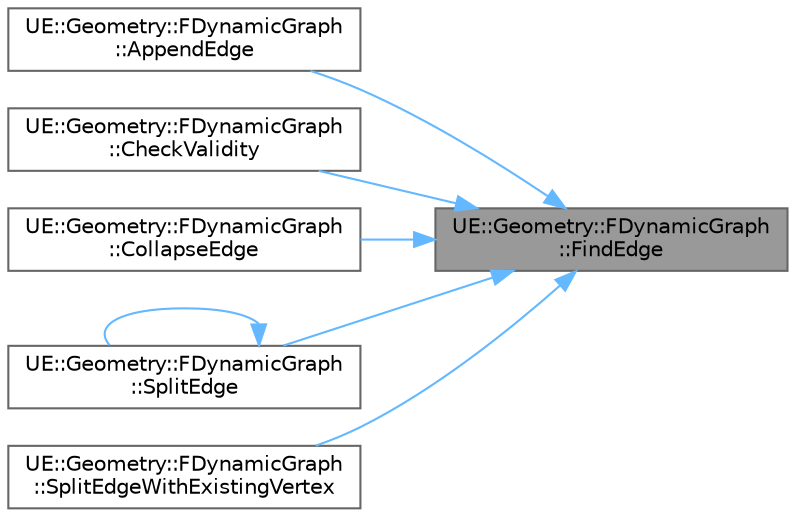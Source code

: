 digraph "UE::Geometry::FDynamicGraph::FindEdge"
{
 // INTERACTIVE_SVG=YES
 // LATEX_PDF_SIZE
  bgcolor="transparent";
  edge [fontname=Helvetica,fontsize=10,labelfontname=Helvetica,labelfontsize=10];
  node [fontname=Helvetica,fontsize=10,shape=box,height=0.2,width=0.4];
  rankdir="RL";
  Node1 [id="Node000001",label="UE::Geometry::FDynamicGraph\l::FindEdge",height=0.2,width=0.4,color="gray40", fillcolor="grey60", style="filled", fontcolor="black",tooltip=" "];
  Node1 -> Node2 [id="edge1_Node000001_Node000002",dir="back",color="steelblue1",style="solid",tooltip=" "];
  Node2 [id="Node000002",label="UE::Geometry::FDynamicGraph\l::AppendEdge",height=0.2,width=0.4,color="grey40", fillcolor="white", style="filled",URL="$d4/d80/classUE_1_1Geometry_1_1FDynamicGraph.html#a62015917f38cae07b716931d070e7133",tooltip=" "];
  Node1 -> Node3 [id="edge2_Node000001_Node000003",dir="back",color="steelblue1",style="solid",tooltip=" "];
  Node3 [id="Node000003",label="UE::Geometry::FDynamicGraph\l::CheckValidity",height=0.2,width=0.4,color="grey40", fillcolor="white", style="filled",URL="$d4/d80/classUE_1_1Geometry_1_1FDynamicGraph.html#a6f6f2e1c1213cb809a554fc285e1b756",tooltip="This function checks that the graph is well-formed, ie all internal data structures are consistent."];
  Node1 -> Node4 [id="edge3_Node000001_Node000004",dir="back",color="steelblue1",style="solid",tooltip=" "];
  Node4 [id="Node000004",label="UE::Geometry::FDynamicGraph\l::CollapseEdge",height=0.2,width=0.4,color="grey40", fillcolor="white", style="filled",URL="$d4/d80/classUE_1_1Geometry_1_1FDynamicGraph.html#adcd31e867c403c832697cf4053aad137",tooltip=" "];
  Node1 -> Node5 [id="edge4_Node000001_Node000005",dir="back",color="steelblue1",style="solid",tooltip=" "];
  Node5 [id="Node000005",label="UE::Geometry::FDynamicGraph\l::SplitEdge",height=0.2,width=0.4,color="grey40", fillcolor="white", style="filled",URL="$d4/d80/classUE_1_1Geometry_1_1FDynamicGraph.html#a3294244f46cb722a5c9215d462a806d3",tooltip=" "];
  Node5 -> Node5 [id="edge5_Node000005_Node000005",dir="back",color="steelblue1",style="solid",tooltip=" "];
  Node1 -> Node6 [id="edge6_Node000001_Node000006",dir="back",color="steelblue1",style="solid",tooltip=" "];
  Node6 [id="Node000006",label="UE::Geometry::FDynamicGraph\l::SplitEdgeWithExistingVertex",height=0.2,width=0.4,color="grey40", fillcolor="white", style="filled",URL="$d4/d80/classUE_1_1Geometry_1_1FDynamicGraph.html#a6217699e3d17538857e4cad5d46f22f2",tooltip=" "];
}
